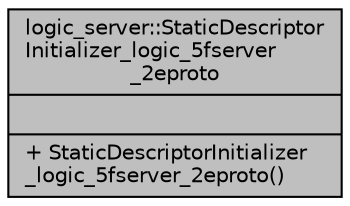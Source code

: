 digraph "logic_server::StaticDescriptorInitializer_logic_5fserver_2eproto"
{
  edge [fontname="Helvetica",fontsize="10",labelfontname="Helvetica",labelfontsize="10"];
  node [fontname="Helvetica",fontsize="10",shape=record];
  Node1 [label="{logic_server::StaticDescriptor\lInitializer_logic_5fserver\l_2eproto\n||+ StaticDescriptorInitializer\l_logic_5fserver_2eproto()\l}",height=0.2,width=0.4,color="black", fillcolor="grey75", style="filled", fontcolor="black"];
}
